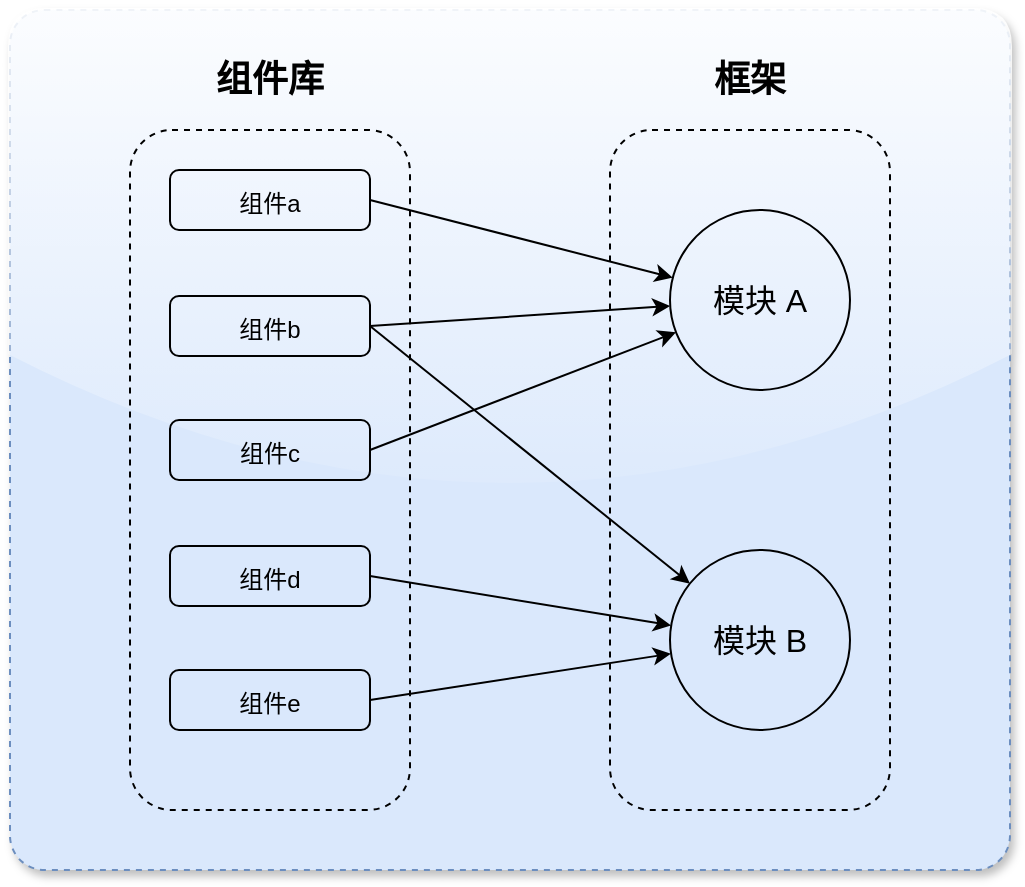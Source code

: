 <mxfile version="18.0.1" type="github">
  <diagram id="W8clFchtDaEeQmTD1pCi" name="Page-1">
    <mxGraphModel dx="1073" dy="690" grid="1" gridSize="10" guides="1" tooltips="1" connect="1" arrows="1" fold="1" page="1" pageScale="1" pageWidth="827" pageHeight="1169" math="0" shadow="0">
      <root>
        <mxCell id="0" />
        <mxCell id="1" parent="0" />
        <mxCell id="0MRZYaeRPUGzEPdsHiaZ-4" value="" style="rounded=1;whiteSpace=wrap;html=1;dashed=1;fontSize=18;shadow=1;sketch=0;glass=1;fillColor=#dae8fc;strokeColor=#6c8ebf;imageHeight=24;arcSize=4;" vertex="1" parent="1">
          <mxGeometry x="180" y="50" width="500" height="430" as="geometry" />
        </mxCell>
        <mxCell id="0MRZYaeRPUGzEPdsHiaZ-20" style="rounded=0;orthogonalLoop=1;jettySize=auto;html=1;exitX=1;exitY=0.5;exitDx=0;exitDy=0;fontSize=16;" edge="1" parent="1" source="0MRZYaeRPUGzEPdsHiaZ-5" target="0MRZYaeRPUGzEPdsHiaZ-18">
          <mxGeometry relative="1" as="geometry" />
        </mxCell>
        <mxCell id="0MRZYaeRPUGzEPdsHiaZ-21" style="edgeStyle=none;rounded=0;orthogonalLoop=1;jettySize=auto;html=1;exitX=1;exitY=0.5;exitDx=0;exitDy=0;fontSize=16;" edge="1" parent="1" source="0MRZYaeRPUGzEPdsHiaZ-6" target="0MRZYaeRPUGzEPdsHiaZ-18">
          <mxGeometry relative="1" as="geometry" />
        </mxCell>
        <mxCell id="0MRZYaeRPUGzEPdsHiaZ-23" style="edgeStyle=none;rounded=0;orthogonalLoop=1;jettySize=auto;html=1;exitX=1;exitY=0.5;exitDx=0;exitDy=0;fontSize=16;" edge="1" parent="1" source="0MRZYaeRPUGzEPdsHiaZ-6" target="0MRZYaeRPUGzEPdsHiaZ-19">
          <mxGeometry relative="1" as="geometry" />
        </mxCell>
        <mxCell id="0MRZYaeRPUGzEPdsHiaZ-22" style="edgeStyle=none;rounded=0;orthogonalLoop=1;jettySize=auto;html=1;exitX=1;exitY=0.5;exitDx=0;exitDy=0;fontSize=16;" edge="1" parent="1" source="0MRZYaeRPUGzEPdsHiaZ-7" target="0MRZYaeRPUGzEPdsHiaZ-18">
          <mxGeometry relative="1" as="geometry" />
        </mxCell>
        <mxCell id="0MRZYaeRPUGzEPdsHiaZ-24" value="" style="group" vertex="1" connectable="0" parent="1">
          <mxGeometry x="480" y="70" width="140" height="380" as="geometry" />
        </mxCell>
        <mxCell id="0MRZYaeRPUGzEPdsHiaZ-10" value="" style="rounded=1;whiteSpace=wrap;html=1;dashed=1;fillColor=none;" vertex="1" parent="0MRZYaeRPUGzEPdsHiaZ-24">
          <mxGeometry y="40" width="140" height="340" as="geometry" />
        </mxCell>
        <mxCell id="0MRZYaeRPUGzEPdsHiaZ-11" value="&lt;span style=&quot;font-size: 18px;&quot;&gt;&lt;b&gt;框架&lt;br&gt;&lt;/b&gt;&lt;/span&gt;" style="text;html=1;strokeColor=none;fillColor=none;align=center;verticalAlign=middle;whiteSpace=wrap;rounded=0;dashed=1;" vertex="1" parent="0MRZYaeRPUGzEPdsHiaZ-24">
          <mxGeometry x="40" width="60" height="30" as="geometry" />
        </mxCell>
        <mxCell id="0MRZYaeRPUGzEPdsHiaZ-18" value="&lt;font style=&quot;font-size: 16px;&quot;&gt;模块 A&lt;/font&gt;" style="ellipse;whiteSpace=wrap;html=1;aspect=fixed;rounded=1;shadow=0;glass=0;sketch=0;fontSize=12;fillColor=none;" vertex="1" parent="0MRZYaeRPUGzEPdsHiaZ-24">
          <mxGeometry x="30" y="80" width="90" height="90" as="geometry" />
        </mxCell>
        <mxCell id="0MRZYaeRPUGzEPdsHiaZ-19" value="&lt;font style=&quot;font-size: 16px;&quot;&gt;模块 B&lt;/font&gt;" style="ellipse;whiteSpace=wrap;html=1;aspect=fixed;rounded=1;shadow=0;glass=0;sketch=0;fontSize=12;fillColor=none;" vertex="1" parent="0MRZYaeRPUGzEPdsHiaZ-24">
          <mxGeometry x="30" y="250" width="90" height="90" as="geometry" />
        </mxCell>
        <mxCell id="0MRZYaeRPUGzEPdsHiaZ-25" value="" style="group" vertex="1" connectable="0" parent="1">
          <mxGeometry x="240" y="70" width="140" height="380" as="geometry" />
        </mxCell>
        <mxCell id="0MRZYaeRPUGzEPdsHiaZ-1" value="" style="rounded=1;whiteSpace=wrap;html=1;dashed=1;fillColor=none;" vertex="1" parent="0MRZYaeRPUGzEPdsHiaZ-25">
          <mxGeometry y="40" width="140" height="340" as="geometry" />
        </mxCell>
        <mxCell id="0MRZYaeRPUGzEPdsHiaZ-3" value="&lt;b&gt;&lt;font style=&quot;font-size: 18px;&quot;&gt;组件库&lt;/font&gt;&lt;/b&gt;" style="text;html=1;strokeColor=none;fillColor=none;align=center;verticalAlign=middle;whiteSpace=wrap;rounded=0;dashed=1;" vertex="1" parent="0MRZYaeRPUGzEPdsHiaZ-25">
          <mxGeometry x="40" width="60" height="30" as="geometry" />
        </mxCell>
        <mxCell id="0MRZYaeRPUGzEPdsHiaZ-5" value="&lt;font style=&quot;font-size: 12px;&quot;&gt;组件a&lt;/font&gt;" style="rounded=1;whiteSpace=wrap;html=1;shadow=0;glass=0;sketch=0;fontSize=18;fillColor=none;" vertex="1" parent="0MRZYaeRPUGzEPdsHiaZ-25">
          <mxGeometry x="20" y="60" width="100" height="30" as="geometry" />
        </mxCell>
        <mxCell id="0MRZYaeRPUGzEPdsHiaZ-6" value="&lt;font style=&quot;font-size: 12px;&quot;&gt;组件b&lt;/font&gt;" style="rounded=1;whiteSpace=wrap;html=1;shadow=0;glass=0;sketch=0;fontSize=18;fillColor=none;" vertex="1" parent="0MRZYaeRPUGzEPdsHiaZ-25">
          <mxGeometry x="20" y="123" width="100" height="30" as="geometry" />
        </mxCell>
        <mxCell id="0MRZYaeRPUGzEPdsHiaZ-7" value="&lt;font style=&quot;font-size: 12px;&quot;&gt;组件c&lt;/font&gt;" style="rounded=1;whiteSpace=wrap;html=1;shadow=0;glass=0;sketch=0;fontSize=18;fillColor=none;" vertex="1" parent="0MRZYaeRPUGzEPdsHiaZ-25">
          <mxGeometry x="20" y="185" width="100" height="30" as="geometry" />
        </mxCell>
        <mxCell id="0MRZYaeRPUGzEPdsHiaZ-8" value="&lt;font style=&quot;font-size: 12px;&quot;&gt;组件d&lt;/font&gt;" style="rounded=1;whiteSpace=wrap;html=1;shadow=0;glass=0;sketch=0;fontSize=18;fillColor=none;" vertex="1" parent="0MRZYaeRPUGzEPdsHiaZ-25">
          <mxGeometry x="20" y="248" width="100" height="30" as="geometry" />
        </mxCell>
        <mxCell id="0MRZYaeRPUGzEPdsHiaZ-9" value="&lt;font style=&quot;font-size: 12px;&quot;&gt;组件e&lt;/font&gt;" style="rounded=1;whiteSpace=wrap;html=1;shadow=0;glass=0;sketch=0;fontSize=18;fillColor=none;" vertex="1" parent="0MRZYaeRPUGzEPdsHiaZ-25">
          <mxGeometry x="20" y="310" width="100" height="30" as="geometry" />
        </mxCell>
        <mxCell id="0MRZYaeRPUGzEPdsHiaZ-26" style="edgeStyle=none;rounded=0;orthogonalLoop=1;jettySize=auto;html=1;exitX=1;exitY=0.5;exitDx=0;exitDy=0;fontSize=16;" edge="1" parent="1" source="0MRZYaeRPUGzEPdsHiaZ-8" target="0MRZYaeRPUGzEPdsHiaZ-19">
          <mxGeometry relative="1" as="geometry" />
        </mxCell>
        <mxCell id="0MRZYaeRPUGzEPdsHiaZ-27" style="edgeStyle=none;rounded=0;orthogonalLoop=1;jettySize=auto;html=1;exitX=1;exitY=0.5;exitDx=0;exitDy=0;fontSize=16;" edge="1" parent="1" source="0MRZYaeRPUGzEPdsHiaZ-9" target="0MRZYaeRPUGzEPdsHiaZ-19">
          <mxGeometry relative="1" as="geometry" />
        </mxCell>
      </root>
    </mxGraphModel>
  </diagram>
</mxfile>
